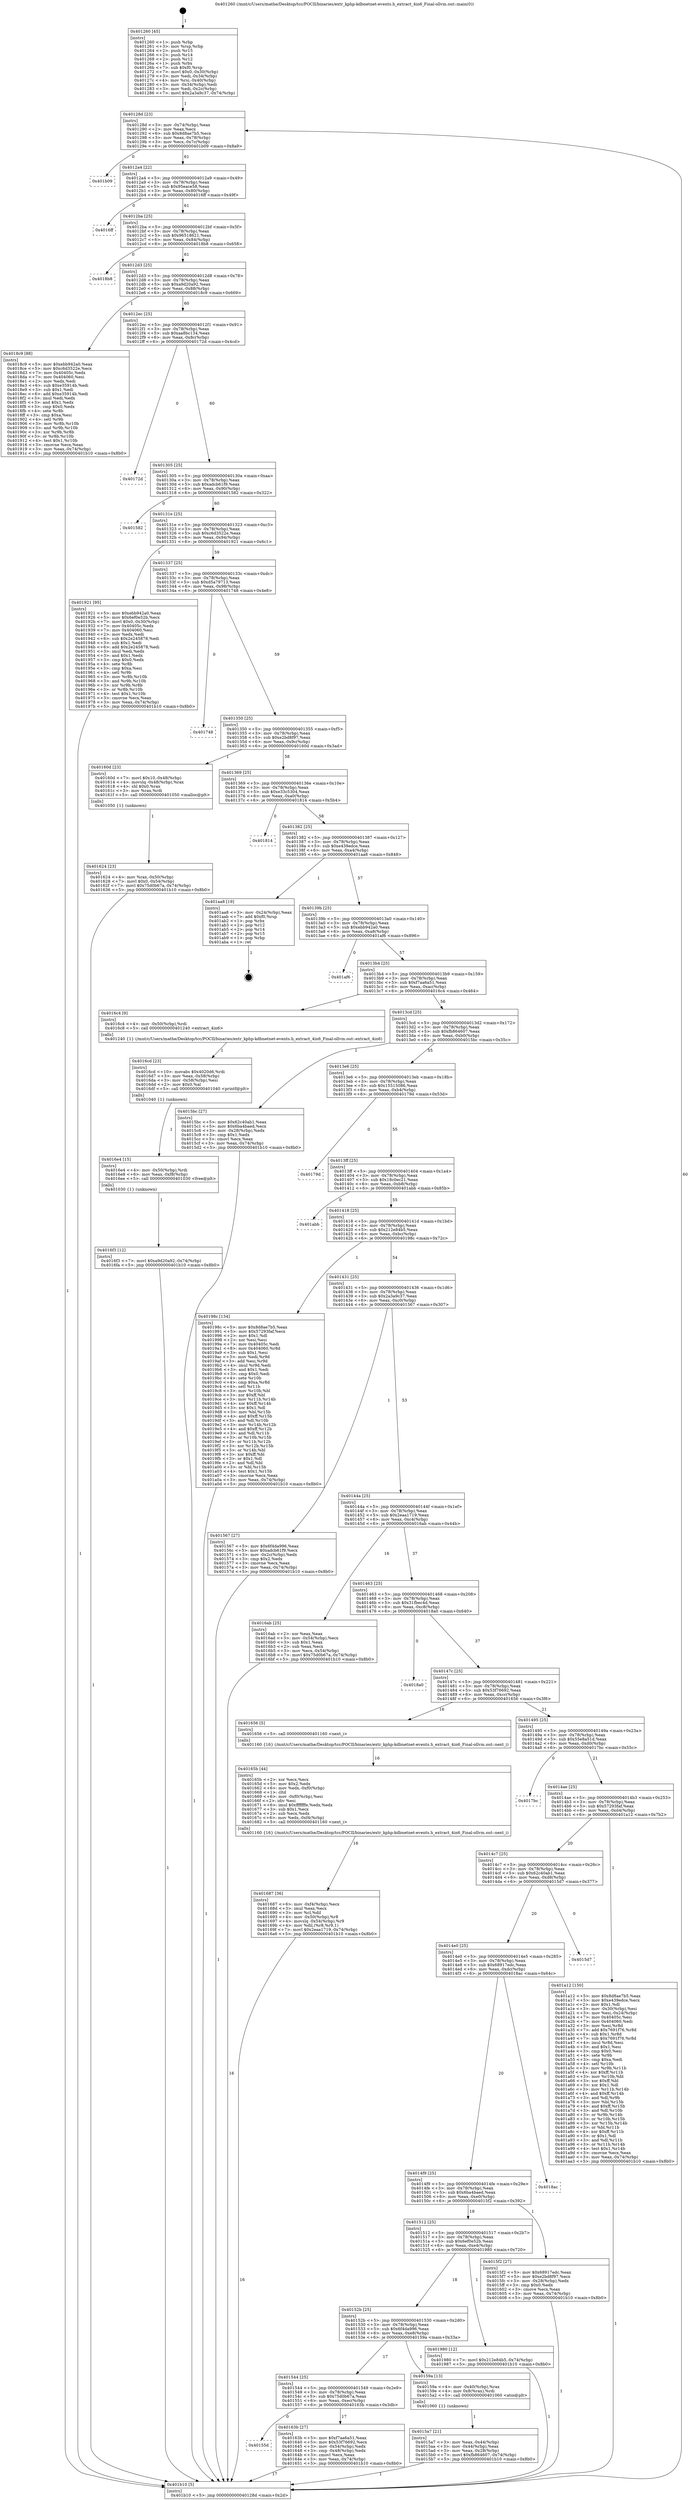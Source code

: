digraph "0x401260" {
  label = "0x401260 (/mnt/c/Users/mathe/Desktop/tcc/POCII/binaries/extr_kphp-kdbnetnet-events.h_extract_4in6_Final-ollvm.out::main(0))"
  labelloc = "t"
  node[shape=record]

  Entry [label="",width=0.3,height=0.3,shape=circle,fillcolor=black,style=filled]
  "0x40128d" [label="{
     0x40128d [23]\l
     | [instrs]\l
     &nbsp;&nbsp;0x40128d \<+3\>: mov -0x74(%rbp),%eax\l
     &nbsp;&nbsp;0x401290 \<+2\>: mov %eax,%ecx\l
     &nbsp;&nbsp;0x401292 \<+6\>: sub $0x8d8ae7b5,%ecx\l
     &nbsp;&nbsp;0x401298 \<+3\>: mov %eax,-0x78(%rbp)\l
     &nbsp;&nbsp;0x40129b \<+3\>: mov %ecx,-0x7c(%rbp)\l
     &nbsp;&nbsp;0x40129e \<+6\>: je 0000000000401b09 \<main+0x8a9\>\l
  }"]
  "0x401b09" [label="{
     0x401b09\l
  }", style=dashed]
  "0x4012a4" [label="{
     0x4012a4 [22]\l
     | [instrs]\l
     &nbsp;&nbsp;0x4012a4 \<+5\>: jmp 00000000004012a9 \<main+0x49\>\l
     &nbsp;&nbsp;0x4012a9 \<+3\>: mov -0x78(%rbp),%eax\l
     &nbsp;&nbsp;0x4012ac \<+5\>: sub $0x95eace58,%eax\l
     &nbsp;&nbsp;0x4012b1 \<+3\>: mov %eax,-0x80(%rbp)\l
     &nbsp;&nbsp;0x4012b4 \<+6\>: je 00000000004016ff \<main+0x49f\>\l
  }"]
  Exit [label="",width=0.3,height=0.3,shape=circle,fillcolor=black,style=filled,peripheries=2]
  "0x4016ff" [label="{
     0x4016ff\l
  }", style=dashed]
  "0x4012ba" [label="{
     0x4012ba [25]\l
     | [instrs]\l
     &nbsp;&nbsp;0x4012ba \<+5\>: jmp 00000000004012bf \<main+0x5f\>\l
     &nbsp;&nbsp;0x4012bf \<+3\>: mov -0x78(%rbp),%eax\l
     &nbsp;&nbsp;0x4012c2 \<+5\>: sub $0x96518621,%eax\l
     &nbsp;&nbsp;0x4012c7 \<+6\>: mov %eax,-0x84(%rbp)\l
     &nbsp;&nbsp;0x4012cd \<+6\>: je 00000000004018b8 \<main+0x658\>\l
  }"]
  "0x4016f3" [label="{
     0x4016f3 [12]\l
     | [instrs]\l
     &nbsp;&nbsp;0x4016f3 \<+7\>: movl $0xa9d20a92,-0x74(%rbp)\l
     &nbsp;&nbsp;0x4016fa \<+5\>: jmp 0000000000401b10 \<main+0x8b0\>\l
  }"]
  "0x4018b8" [label="{
     0x4018b8\l
  }", style=dashed]
  "0x4012d3" [label="{
     0x4012d3 [25]\l
     | [instrs]\l
     &nbsp;&nbsp;0x4012d3 \<+5\>: jmp 00000000004012d8 \<main+0x78\>\l
     &nbsp;&nbsp;0x4012d8 \<+3\>: mov -0x78(%rbp),%eax\l
     &nbsp;&nbsp;0x4012db \<+5\>: sub $0xa9d20a92,%eax\l
     &nbsp;&nbsp;0x4012e0 \<+6\>: mov %eax,-0x88(%rbp)\l
     &nbsp;&nbsp;0x4012e6 \<+6\>: je 00000000004018c9 \<main+0x669\>\l
  }"]
  "0x4016e4" [label="{
     0x4016e4 [15]\l
     | [instrs]\l
     &nbsp;&nbsp;0x4016e4 \<+4\>: mov -0x50(%rbp),%rdi\l
     &nbsp;&nbsp;0x4016e8 \<+6\>: mov %eax,-0xf8(%rbp)\l
     &nbsp;&nbsp;0x4016ee \<+5\>: call 0000000000401030 \<free@plt\>\l
     | [calls]\l
     &nbsp;&nbsp;0x401030 \{1\} (unknown)\l
  }"]
  "0x4018c9" [label="{
     0x4018c9 [88]\l
     | [instrs]\l
     &nbsp;&nbsp;0x4018c9 \<+5\>: mov $0xebb942a0,%eax\l
     &nbsp;&nbsp;0x4018ce \<+5\>: mov $0xc6d3522e,%ecx\l
     &nbsp;&nbsp;0x4018d3 \<+7\>: mov 0x40405c,%edx\l
     &nbsp;&nbsp;0x4018da \<+7\>: mov 0x404060,%esi\l
     &nbsp;&nbsp;0x4018e1 \<+2\>: mov %edx,%edi\l
     &nbsp;&nbsp;0x4018e3 \<+6\>: sub $0xe35914b,%edi\l
     &nbsp;&nbsp;0x4018e9 \<+3\>: sub $0x1,%edi\l
     &nbsp;&nbsp;0x4018ec \<+6\>: add $0xe35914b,%edi\l
     &nbsp;&nbsp;0x4018f2 \<+3\>: imul %edi,%edx\l
     &nbsp;&nbsp;0x4018f5 \<+3\>: and $0x1,%edx\l
     &nbsp;&nbsp;0x4018f8 \<+3\>: cmp $0x0,%edx\l
     &nbsp;&nbsp;0x4018fb \<+4\>: sete %r8b\l
     &nbsp;&nbsp;0x4018ff \<+3\>: cmp $0xa,%esi\l
     &nbsp;&nbsp;0x401902 \<+4\>: setl %r9b\l
     &nbsp;&nbsp;0x401906 \<+3\>: mov %r8b,%r10b\l
     &nbsp;&nbsp;0x401909 \<+3\>: and %r9b,%r10b\l
     &nbsp;&nbsp;0x40190c \<+3\>: xor %r9b,%r8b\l
     &nbsp;&nbsp;0x40190f \<+3\>: or %r8b,%r10b\l
     &nbsp;&nbsp;0x401912 \<+4\>: test $0x1,%r10b\l
     &nbsp;&nbsp;0x401916 \<+3\>: cmovne %ecx,%eax\l
     &nbsp;&nbsp;0x401919 \<+3\>: mov %eax,-0x74(%rbp)\l
     &nbsp;&nbsp;0x40191c \<+5\>: jmp 0000000000401b10 \<main+0x8b0\>\l
  }"]
  "0x4012ec" [label="{
     0x4012ec [25]\l
     | [instrs]\l
     &nbsp;&nbsp;0x4012ec \<+5\>: jmp 00000000004012f1 \<main+0x91\>\l
     &nbsp;&nbsp;0x4012f1 \<+3\>: mov -0x78(%rbp),%eax\l
     &nbsp;&nbsp;0x4012f4 \<+5\>: sub $0xaa8bc134,%eax\l
     &nbsp;&nbsp;0x4012f9 \<+6\>: mov %eax,-0x8c(%rbp)\l
     &nbsp;&nbsp;0x4012ff \<+6\>: je 000000000040172d \<main+0x4cd\>\l
  }"]
  "0x4016cd" [label="{
     0x4016cd [23]\l
     | [instrs]\l
     &nbsp;&nbsp;0x4016cd \<+10\>: movabs $0x4020d6,%rdi\l
     &nbsp;&nbsp;0x4016d7 \<+3\>: mov %eax,-0x58(%rbp)\l
     &nbsp;&nbsp;0x4016da \<+3\>: mov -0x58(%rbp),%esi\l
     &nbsp;&nbsp;0x4016dd \<+2\>: mov $0x0,%al\l
     &nbsp;&nbsp;0x4016df \<+5\>: call 0000000000401040 \<printf@plt\>\l
     | [calls]\l
     &nbsp;&nbsp;0x401040 \{1\} (unknown)\l
  }"]
  "0x40172d" [label="{
     0x40172d\l
  }", style=dashed]
  "0x401305" [label="{
     0x401305 [25]\l
     | [instrs]\l
     &nbsp;&nbsp;0x401305 \<+5\>: jmp 000000000040130a \<main+0xaa\>\l
     &nbsp;&nbsp;0x40130a \<+3\>: mov -0x78(%rbp),%eax\l
     &nbsp;&nbsp;0x40130d \<+5\>: sub $0xadcb61f9,%eax\l
     &nbsp;&nbsp;0x401312 \<+6\>: mov %eax,-0x90(%rbp)\l
     &nbsp;&nbsp;0x401318 \<+6\>: je 0000000000401582 \<main+0x322\>\l
  }"]
  "0x401687" [label="{
     0x401687 [36]\l
     | [instrs]\l
     &nbsp;&nbsp;0x401687 \<+6\>: mov -0xf4(%rbp),%ecx\l
     &nbsp;&nbsp;0x40168d \<+3\>: imul %eax,%ecx\l
     &nbsp;&nbsp;0x401690 \<+3\>: mov %cl,%dil\l
     &nbsp;&nbsp;0x401693 \<+4\>: mov -0x50(%rbp),%r8\l
     &nbsp;&nbsp;0x401697 \<+4\>: movslq -0x54(%rbp),%r9\l
     &nbsp;&nbsp;0x40169b \<+4\>: mov %dil,(%r8,%r9,1)\l
     &nbsp;&nbsp;0x40169f \<+7\>: movl $0x2eaa1719,-0x74(%rbp)\l
     &nbsp;&nbsp;0x4016a6 \<+5\>: jmp 0000000000401b10 \<main+0x8b0\>\l
  }"]
  "0x401582" [label="{
     0x401582\l
  }", style=dashed]
  "0x40131e" [label="{
     0x40131e [25]\l
     | [instrs]\l
     &nbsp;&nbsp;0x40131e \<+5\>: jmp 0000000000401323 \<main+0xc3\>\l
     &nbsp;&nbsp;0x401323 \<+3\>: mov -0x78(%rbp),%eax\l
     &nbsp;&nbsp;0x401326 \<+5\>: sub $0xc6d3522e,%eax\l
     &nbsp;&nbsp;0x40132b \<+6\>: mov %eax,-0x94(%rbp)\l
     &nbsp;&nbsp;0x401331 \<+6\>: je 0000000000401921 \<main+0x6c1\>\l
  }"]
  "0x40165b" [label="{
     0x40165b [44]\l
     | [instrs]\l
     &nbsp;&nbsp;0x40165b \<+2\>: xor %ecx,%ecx\l
     &nbsp;&nbsp;0x40165d \<+5\>: mov $0x2,%edx\l
     &nbsp;&nbsp;0x401662 \<+6\>: mov %edx,-0xf0(%rbp)\l
     &nbsp;&nbsp;0x401668 \<+1\>: cltd\l
     &nbsp;&nbsp;0x401669 \<+6\>: mov -0xf0(%rbp),%esi\l
     &nbsp;&nbsp;0x40166f \<+2\>: idiv %esi\l
     &nbsp;&nbsp;0x401671 \<+6\>: imul $0xfffffffe,%edx,%edx\l
     &nbsp;&nbsp;0x401677 \<+3\>: sub $0x1,%ecx\l
     &nbsp;&nbsp;0x40167a \<+2\>: sub %ecx,%edx\l
     &nbsp;&nbsp;0x40167c \<+6\>: mov %edx,-0xf4(%rbp)\l
     &nbsp;&nbsp;0x401682 \<+5\>: call 0000000000401160 \<next_i\>\l
     | [calls]\l
     &nbsp;&nbsp;0x401160 \{16\} (/mnt/c/Users/mathe/Desktop/tcc/POCII/binaries/extr_kphp-kdbnetnet-events.h_extract_4in6_Final-ollvm.out::next_i)\l
  }"]
  "0x401921" [label="{
     0x401921 [95]\l
     | [instrs]\l
     &nbsp;&nbsp;0x401921 \<+5\>: mov $0xebb942a0,%eax\l
     &nbsp;&nbsp;0x401926 \<+5\>: mov $0x6ef0e52b,%ecx\l
     &nbsp;&nbsp;0x40192b \<+7\>: movl $0x0,-0x30(%rbp)\l
     &nbsp;&nbsp;0x401932 \<+7\>: mov 0x40405c,%edx\l
     &nbsp;&nbsp;0x401939 \<+7\>: mov 0x404060,%esi\l
     &nbsp;&nbsp;0x401940 \<+2\>: mov %edx,%edi\l
     &nbsp;&nbsp;0x401942 \<+6\>: sub $0x2e245878,%edi\l
     &nbsp;&nbsp;0x401948 \<+3\>: sub $0x1,%edi\l
     &nbsp;&nbsp;0x40194b \<+6\>: add $0x2e245878,%edi\l
     &nbsp;&nbsp;0x401951 \<+3\>: imul %edi,%edx\l
     &nbsp;&nbsp;0x401954 \<+3\>: and $0x1,%edx\l
     &nbsp;&nbsp;0x401957 \<+3\>: cmp $0x0,%edx\l
     &nbsp;&nbsp;0x40195a \<+4\>: sete %r8b\l
     &nbsp;&nbsp;0x40195e \<+3\>: cmp $0xa,%esi\l
     &nbsp;&nbsp;0x401961 \<+4\>: setl %r9b\l
     &nbsp;&nbsp;0x401965 \<+3\>: mov %r8b,%r10b\l
     &nbsp;&nbsp;0x401968 \<+3\>: and %r9b,%r10b\l
     &nbsp;&nbsp;0x40196b \<+3\>: xor %r9b,%r8b\l
     &nbsp;&nbsp;0x40196e \<+3\>: or %r8b,%r10b\l
     &nbsp;&nbsp;0x401971 \<+4\>: test $0x1,%r10b\l
     &nbsp;&nbsp;0x401975 \<+3\>: cmovne %ecx,%eax\l
     &nbsp;&nbsp;0x401978 \<+3\>: mov %eax,-0x74(%rbp)\l
     &nbsp;&nbsp;0x40197b \<+5\>: jmp 0000000000401b10 \<main+0x8b0\>\l
  }"]
  "0x401337" [label="{
     0x401337 [25]\l
     | [instrs]\l
     &nbsp;&nbsp;0x401337 \<+5\>: jmp 000000000040133c \<main+0xdc\>\l
     &nbsp;&nbsp;0x40133c \<+3\>: mov -0x78(%rbp),%eax\l
     &nbsp;&nbsp;0x40133f \<+5\>: sub $0xd5a79713,%eax\l
     &nbsp;&nbsp;0x401344 \<+6\>: mov %eax,-0x98(%rbp)\l
     &nbsp;&nbsp;0x40134a \<+6\>: je 0000000000401748 \<main+0x4e8\>\l
  }"]
  "0x40155d" [label="{
     0x40155d\l
  }", style=dashed]
  "0x401748" [label="{
     0x401748\l
  }", style=dashed]
  "0x401350" [label="{
     0x401350 [25]\l
     | [instrs]\l
     &nbsp;&nbsp;0x401350 \<+5\>: jmp 0000000000401355 \<main+0xf5\>\l
     &nbsp;&nbsp;0x401355 \<+3\>: mov -0x78(%rbp),%eax\l
     &nbsp;&nbsp;0x401358 \<+5\>: sub $0xe2bd8f97,%eax\l
     &nbsp;&nbsp;0x40135d \<+6\>: mov %eax,-0x9c(%rbp)\l
     &nbsp;&nbsp;0x401363 \<+6\>: je 000000000040160d \<main+0x3ad\>\l
  }"]
  "0x40163b" [label="{
     0x40163b [27]\l
     | [instrs]\l
     &nbsp;&nbsp;0x40163b \<+5\>: mov $0xf7aa6a51,%eax\l
     &nbsp;&nbsp;0x401640 \<+5\>: mov $0x53f76692,%ecx\l
     &nbsp;&nbsp;0x401645 \<+3\>: mov -0x54(%rbp),%edx\l
     &nbsp;&nbsp;0x401648 \<+3\>: cmp -0x48(%rbp),%edx\l
     &nbsp;&nbsp;0x40164b \<+3\>: cmovl %ecx,%eax\l
     &nbsp;&nbsp;0x40164e \<+3\>: mov %eax,-0x74(%rbp)\l
     &nbsp;&nbsp;0x401651 \<+5\>: jmp 0000000000401b10 \<main+0x8b0\>\l
  }"]
  "0x40160d" [label="{
     0x40160d [23]\l
     | [instrs]\l
     &nbsp;&nbsp;0x40160d \<+7\>: movl $0x10,-0x48(%rbp)\l
     &nbsp;&nbsp;0x401614 \<+4\>: movslq -0x48(%rbp),%rax\l
     &nbsp;&nbsp;0x401618 \<+4\>: shl $0x0,%rax\l
     &nbsp;&nbsp;0x40161c \<+3\>: mov %rax,%rdi\l
     &nbsp;&nbsp;0x40161f \<+5\>: call 0000000000401050 \<malloc@plt\>\l
     | [calls]\l
     &nbsp;&nbsp;0x401050 \{1\} (unknown)\l
  }"]
  "0x401369" [label="{
     0x401369 [25]\l
     | [instrs]\l
     &nbsp;&nbsp;0x401369 \<+5\>: jmp 000000000040136e \<main+0x10e\>\l
     &nbsp;&nbsp;0x40136e \<+3\>: mov -0x78(%rbp),%eax\l
     &nbsp;&nbsp;0x401371 \<+5\>: sub $0xe33c5304,%eax\l
     &nbsp;&nbsp;0x401376 \<+6\>: mov %eax,-0xa0(%rbp)\l
     &nbsp;&nbsp;0x40137c \<+6\>: je 0000000000401814 \<main+0x5b4\>\l
  }"]
  "0x401624" [label="{
     0x401624 [23]\l
     | [instrs]\l
     &nbsp;&nbsp;0x401624 \<+4\>: mov %rax,-0x50(%rbp)\l
     &nbsp;&nbsp;0x401628 \<+7\>: movl $0x0,-0x54(%rbp)\l
     &nbsp;&nbsp;0x40162f \<+7\>: movl $0x75d0b67a,-0x74(%rbp)\l
     &nbsp;&nbsp;0x401636 \<+5\>: jmp 0000000000401b10 \<main+0x8b0\>\l
  }"]
  "0x401814" [label="{
     0x401814\l
  }", style=dashed]
  "0x401382" [label="{
     0x401382 [25]\l
     | [instrs]\l
     &nbsp;&nbsp;0x401382 \<+5\>: jmp 0000000000401387 \<main+0x127\>\l
     &nbsp;&nbsp;0x401387 \<+3\>: mov -0x78(%rbp),%eax\l
     &nbsp;&nbsp;0x40138a \<+5\>: sub $0xe439edce,%eax\l
     &nbsp;&nbsp;0x40138f \<+6\>: mov %eax,-0xa4(%rbp)\l
     &nbsp;&nbsp;0x401395 \<+6\>: je 0000000000401aa8 \<main+0x848\>\l
  }"]
  "0x4015a7" [label="{
     0x4015a7 [21]\l
     | [instrs]\l
     &nbsp;&nbsp;0x4015a7 \<+3\>: mov %eax,-0x44(%rbp)\l
     &nbsp;&nbsp;0x4015aa \<+3\>: mov -0x44(%rbp),%eax\l
     &nbsp;&nbsp;0x4015ad \<+3\>: mov %eax,-0x28(%rbp)\l
     &nbsp;&nbsp;0x4015b0 \<+7\>: movl $0xfb864607,-0x74(%rbp)\l
     &nbsp;&nbsp;0x4015b7 \<+5\>: jmp 0000000000401b10 \<main+0x8b0\>\l
  }"]
  "0x401aa8" [label="{
     0x401aa8 [19]\l
     | [instrs]\l
     &nbsp;&nbsp;0x401aa8 \<+3\>: mov -0x24(%rbp),%eax\l
     &nbsp;&nbsp;0x401aab \<+7\>: add $0xf0,%rsp\l
     &nbsp;&nbsp;0x401ab2 \<+1\>: pop %rbx\l
     &nbsp;&nbsp;0x401ab3 \<+2\>: pop %r12\l
     &nbsp;&nbsp;0x401ab5 \<+2\>: pop %r14\l
     &nbsp;&nbsp;0x401ab7 \<+2\>: pop %r15\l
     &nbsp;&nbsp;0x401ab9 \<+1\>: pop %rbp\l
     &nbsp;&nbsp;0x401aba \<+1\>: ret\l
  }"]
  "0x40139b" [label="{
     0x40139b [25]\l
     | [instrs]\l
     &nbsp;&nbsp;0x40139b \<+5\>: jmp 00000000004013a0 \<main+0x140\>\l
     &nbsp;&nbsp;0x4013a0 \<+3\>: mov -0x78(%rbp),%eax\l
     &nbsp;&nbsp;0x4013a3 \<+5\>: sub $0xebb942a0,%eax\l
     &nbsp;&nbsp;0x4013a8 \<+6\>: mov %eax,-0xa8(%rbp)\l
     &nbsp;&nbsp;0x4013ae \<+6\>: je 0000000000401af6 \<main+0x896\>\l
  }"]
  "0x401544" [label="{
     0x401544 [25]\l
     | [instrs]\l
     &nbsp;&nbsp;0x401544 \<+5\>: jmp 0000000000401549 \<main+0x2e9\>\l
     &nbsp;&nbsp;0x401549 \<+3\>: mov -0x78(%rbp),%eax\l
     &nbsp;&nbsp;0x40154c \<+5\>: sub $0x75d0b67a,%eax\l
     &nbsp;&nbsp;0x401551 \<+6\>: mov %eax,-0xec(%rbp)\l
     &nbsp;&nbsp;0x401557 \<+6\>: je 000000000040163b \<main+0x3db\>\l
  }"]
  "0x401af6" [label="{
     0x401af6\l
  }", style=dashed]
  "0x4013b4" [label="{
     0x4013b4 [25]\l
     | [instrs]\l
     &nbsp;&nbsp;0x4013b4 \<+5\>: jmp 00000000004013b9 \<main+0x159\>\l
     &nbsp;&nbsp;0x4013b9 \<+3\>: mov -0x78(%rbp),%eax\l
     &nbsp;&nbsp;0x4013bc \<+5\>: sub $0xf7aa6a51,%eax\l
     &nbsp;&nbsp;0x4013c1 \<+6\>: mov %eax,-0xac(%rbp)\l
     &nbsp;&nbsp;0x4013c7 \<+6\>: je 00000000004016c4 \<main+0x464\>\l
  }"]
  "0x40159a" [label="{
     0x40159a [13]\l
     | [instrs]\l
     &nbsp;&nbsp;0x40159a \<+4\>: mov -0x40(%rbp),%rax\l
     &nbsp;&nbsp;0x40159e \<+4\>: mov 0x8(%rax),%rdi\l
     &nbsp;&nbsp;0x4015a2 \<+5\>: call 0000000000401060 \<atoi@plt\>\l
     | [calls]\l
     &nbsp;&nbsp;0x401060 \{1\} (unknown)\l
  }"]
  "0x4016c4" [label="{
     0x4016c4 [9]\l
     | [instrs]\l
     &nbsp;&nbsp;0x4016c4 \<+4\>: mov -0x50(%rbp),%rdi\l
     &nbsp;&nbsp;0x4016c8 \<+5\>: call 0000000000401240 \<extract_4in6\>\l
     | [calls]\l
     &nbsp;&nbsp;0x401240 \{1\} (/mnt/c/Users/mathe/Desktop/tcc/POCII/binaries/extr_kphp-kdbnetnet-events.h_extract_4in6_Final-ollvm.out::extract_4in6)\l
  }"]
  "0x4013cd" [label="{
     0x4013cd [25]\l
     | [instrs]\l
     &nbsp;&nbsp;0x4013cd \<+5\>: jmp 00000000004013d2 \<main+0x172\>\l
     &nbsp;&nbsp;0x4013d2 \<+3\>: mov -0x78(%rbp),%eax\l
     &nbsp;&nbsp;0x4013d5 \<+5\>: sub $0xfb864607,%eax\l
     &nbsp;&nbsp;0x4013da \<+6\>: mov %eax,-0xb0(%rbp)\l
     &nbsp;&nbsp;0x4013e0 \<+6\>: je 00000000004015bc \<main+0x35c\>\l
  }"]
  "0x40152b" [label="{
     0x40152b [25]\l
     | [instrs]\l
     &nbsp;&nbsp;0x40152b \<+5\>: jmp 0000000000401530 \<main+0x2d0\>\l
     &nbsp;&nbsp;0x401530 \<+3\>: mov -0x78(%rbp),%eax\l
     &nbsp;&nbsp;0x401533 \<+5\>: sub $0x6f4da996,%eax\l
     &nbsp;&nbsp;0x401538 \<+6\>: mov %eax,-0xe8(%rbp)\l
     &nbsp;&nbsp;0x40153e \<+6\>: je 000000000040159a \<main+0x33a\>\l
  }"]
  "0x4015bc" [label="{
     0x4015bc [27]\l
     | [instrs]\l
     &nbsp;&nbsp;0x4015bc \<+5\>: mov $0x62c40ab1,%eax\l
     &nbsp;&nbsp;0x4015c1 \<+5\>: mov $0x6ba4baed,%ecx\l
     &nbsp;&nbsp;0x4015c6 \<+3\>: mov -0x28(%rbp),%edx\l
     &nbsp;&nbsp;0x4015c9 \<+3\>: cmp $0x1,%edx\l
     &nbsp;&nbsp;0x4015cc \<+3\>: cmovl %ecx,%eax\l
     &nbsp;&nbsp;0x4015cf \<+3\>: mov %eax,-0x74(%rbp)\l
     &nbsp;&nbsp;0x4015d2 \<+5\>: jmp 0000000000401b10 \<main+0x8b0\>\l
  }"]
  "0x4013e6" [label="{
     0x4013e6 [25]\l
     | [instrs]\l
     &nbsp;&nbsp;0x4013e6 \<+5\>: jmp 00000000004013eb \<main+0x18b\>\l
     &nbsp;&nbsp;0x4013eb \<+3\>: mov -0x78(%rbp),%eax\l
     &nbsp;&nbsp;0x4013ee \<+5\>: sub $0x15515086,%eax\l
     &nbsp;&nbsp;0x4013f3 \<+6\>: mov %eax,-0xb4(%rbp)\l
     &nbsp;&nbsp;0x4013f9 \<+6\>: je 000000000040179d \<main+0x53d\>\l
  }"]
  "0x401980" [label="{
     0x401980 [12]\l
     | [instrs]\l
     &nbsp;&nbsp;0x401980 \<+7\>: movl $0x212e84b5,-0x74(%rbp)\l
     &nbsp;&nbsp;0x401987 \<+5\>: jmp 0000000000401b10 \<main+0x8b0\>\l
  }"]
  "0x40179d" [label="{
     0x40179d\l
  }", style=dashed]
  "0x4013ff" [label="{
     0x4013ff [25]\l
     | [instrs]\l
     &nbsp;&nbsp;0x4013ff \<+5\>: jmp 0000000000401404 \<main+0x1a4\>\l
     &nbsp;&nbsp;0x401404 \<+3\>: mov -0x78(%rbp),%eax\l
     &nbsp;&nbsp;0x401407 \<+5\>: sub $0x18c0ec21,%eax\l
     &nbsp;&nbsp;0x40140c \<+6\>: mov %eax,-0xb8(%rbp)\l
     &nbsp;&nbsp;0x401412 \<+6\>: je 0000000000401abb \<main+0x85b\>\l
  }"]
  "0x401512" [label="{
     0x401512 [25]\l
     | [instrs]\l
     &nbsp;&nbsp;0x401512 \<+5\>: jmp 0000000000401517 \<main+0x2b7\>\l
     &nbsp;&nbsp;0x401517 \<+3\>: mov -0x78(%rbp),%eax\l
     &nbsp;&nbsp;0x40151a \<+5\>: sub $0x6ef0e52b,%eax\l
     &nbsp;&nbsp;0x40151f \<+6\>: mov %eax,-0xe4(%rbp)\l
     &nbsp;&nbsp;0x401525 \<+6\>: je 0000000000401980 \<main+0x720\>\l
  }"]
  "0x401abb" [label="{
     0x401abb\l
  }", style=dashed]
  "0x401418" [label="{
     0x401418 [25]\l
     | [instrs]\l
     &nbsp;&nbsp;0x401418 \<+5\>: jmp 000000000040141d \<main+0x1bd\>\l
     &nbsp;&nbsp;0x40141d \<+3\>: mov -0x78(%rbp),%eax\l
     &nbsp;&nbsp;0x401420 \<+5\>: sub $0x212e84b5,%eax\l
     &nbsp;&nbsp;0x401425 \<+6\>: mov %eax,-0xbc(%rbp)\l
     &nbsp;&nbsp;0x40142b \<+6\>: je 000000000040198c \<main+0x72c\>\l
  }"]
  "0x4015f2" [label="{
     0x4015f2 [27]\l
     | [instrs]\l
     &nbsp;&nbsp;0x4015f2 \<+5\>: mov $0x68917edc,%eax\l
     &nbsp;&nbsp;0x4015f7 \<+5\>: mov $0xe2bd8f97,%ecx\l
     &nbsp;&nbsp;0x4015fc \<+3\>: mov -0x28(%rbp),%edx\l
     &nbsp;&nbsp;0x4015ff \<+3\>: cmp $0x0,%edx\l
     &nbsp;&nbsp;0x401602 \<+3\>: cmove %ecx,%eax\l
     &nbsp;&nbsp;0x401605 \<+3\>: mov %eax,-0x74(%rbp)\l
     &nbsp;&nbsp;0x401608 \<+5\>: jmp 0000000000401b10 \<main+0x8b0\>\l
  }"]
  "0x40198c" [label="{
     0x40198c [134]\l
     | [instrs]\l
     &nbsp;&nbsp;0x40198c \<+5\>: mov $0x8d8ae7b5,%eax\l
     &nbsp;&nbsp;0x401991 \<+5\>: mov $0x57293faf,%ecx\l
     &nbsp;&nbsp;0x401996 \<+2\>: mov $0x1,%dl\l
     &nbsp;&nbsp;0x401998 \<+2\>: xor %esi,%esi\l
     &nbsp;&nbsp;0x40199a \<+7\>: mov 0x40405c,%edi\l
     &nbsp;&nbsp;0x4019a1 \<+8\>: mov 0x404060,%r8d\l
     &nbsp;&nbsp;0x4019a9 \<+3\>: sub $0x1,%esi\l
     &nbsp;&nbsp;0x4019ac \<+3\>: mov %edi,%r9d\l
     &nbsp;&nbsp;0x4019af \<+3\>: add %esi,%r9d\l
     &nbsp;&nbsp;0x4019b2 \<+4\>: imul %r9d,%edi\l
     &nbsp;&nbsp;0x4019b6 \<+3\>: and $0x1,%edi\l
     &nbsp;&nbsp;0x4019b9 \<+3\>: cmp $0x0,%edi\l
     &nbsp;&nbsp;0x4019bc \<+4\>: sete %r10b\l
     &nbsp;&nbsp;0x4019c0 \<+4\>: cmp $0xa,%r8d\l
     &nbsp;&nbsp;0x4019c4 \<+4\>: setl %r11b\l
     &nbsp;&nbsp;0x4019c8 \<+3\>: mov %r10b,%bl\l
     &nbsp;&nbsp;0x4019cb \<+3\>: xor $0xff,%bl\l
     &nbsp;&nbsp;0x4019ce \<+3\>: mov %r11b,%r14b\l
     &nbsp;&nbsp;0x4019d1 \<+4\>: xor $0xff,%r14b\l
     &nbsp;&nbsp;0x4019d5 \<+3\>: xor $0x1,%dl\l
     &nbsp;&nbsp;0x4019d8 \<+3\>: mov %bl,%r15b\l
     &nbsp;&nbsp;0x4019db \<+4\>: and $0xff,%r15b\l
     &nbsp;&nbsp;0x4019df \<+3\>: and %dl,%r10b\l
     &nbsp;&nbsp;0x4019e2 \<+3\>: mov %r14b,%r12b\l
     &nbsp;&nbsp;0x4019e5 \<+4\>: and $0xff,%r12b\l
     &nbsp;&nbsp;0x4019e9 \<+3\>: and %dl,%r11b\l
     &nbsp;&nbsp;0x4019ec \<+3\>: or %r10b,%r15b\l
     &nbsp;&nbsp;0x4019ef \<+3\>: or %r11b,%r12b\l
     &nbsp;&nbsp;0x4019f2 \<+3\>: xor %r12b,%r15b\l
     &nbsp;&nbsp;0x4019f5 \<+3\>: or %r14b,%bl\l
     &nbsp;&nbsp;0x4019f8 \<+3\>: xor $0xff,%bl\l
     &nbsp;&nbsp;0x4019fb \<+3\>: or $0x1,%dl\l
     &nbsp;&nbsp;0x4019fe \<+2\>: and %dl,%bl\l
     &nbsp;&nbsp;0x401a00 \<+3\>: or %bl,%r15b\l
     &nbsp;&nbsp;0x401a03 \<+4\>: test $0x1,%r15b\l
     &nbsp;&nbsp;0x401a07 \<+3\>: cmovne %ecx,%eax\l
     &nbsp;&nbsp;0x401a0a \<+3\>: mov %eax,-0x74(%rbp)\l
     &nbsp;&nbsp;0x401a0d \<+5\>: jmp 0000000000401b10 \<main+0x8b0\>\l
  }"]
  "0x401431" [label="{
     0x401431 [25]\l
     | [instrs]\l
     &nbsp;&nbsp;0x401431 \<+5\>: jmp 0000000000401436 \<main+0x1d6\>\l
     &nbsp;&nbsp;0x401436 \<+3\>: mov -0x78(%rbp),%eax\l
     &nbsp;&nbsp;0x401439 \<+5\>: sub $0x2a3a9c37,%eax\l
     &nbsp;&nbsp;0x40143e \<+6\>: mov %eax,-0xc0(%rbp)\l
     &nbsp;&nbsp;0x401444 \<+6\>: je 0000000000401567 \<main+0x307\>\l
  }"]
  "0x4014f9" [label="{
     0x4014f9 [25]\l
     | [instrs]\l
     &nbsp;&nbsp;0x4014f9 \<+5\>: jmp 00000000004014fe \<main+0x29e\>\l
     &nbsp;&nbsp;0x4014fe \<+3\>: mov -0x78(%rbp),%eax\l
     &nbsp;&nbsp;0x401501 \<+5\>: sub $0x6ba4baed,%eax\l
     &nbsp;&nbsp;0x401506 \<+6\>: mov %eax,-0xe0(%rbp)\l
     &nbsp;&nbsp;0x40150c \<+6\>: je 00000000004015f2 \<main+0x392\>\l
  }"]
  "0x401567" [label="{
     0x401567 [27]\l
     | [instrs]\l
     &nbsp;&nbsp;0x401567 \<+5\>: mov $0x6f4da996,%eax\l
     &nbsp;&nbsp;0x40156c \<+5\>: mov $0xadcb61f9,%ecx\l
     &nbsp;&nbsp;0x401571 \<+3\>: mov -0x2c(%rbp),%edx\l
     &nbsp;&nbsp;0x401574 \<+3\>: cmp $0x2,%edx\l
     &nbsp;&nbsp;0x401577 \<+3\>: cmovne %ecx,%eax\l
     &nbsp;&nbsp;0x40157a \<+3\>: mov %eax,-0x74(%rbp)\l
     &nbsp;&nbsp;0x40157d \<+5\>: jmp 0000000000401b10 \<main+0x8b0\>\l
  }"]
  "0x40144a" [label="{
     0x40144a [25]\l
     | [instrs]\l
     &nbsp;&nbsp;0x40144a \<+5\>: jmp 000000000040144f \<main+0x1ef\>\l
     &nbsp;&nbsp;0x40144f \<+3\>: mov -0x78(%rbp),%eax\l
     &nbsp;&nbsp;0x401452 \<+5\>: sub $0x2eaa1719,%eax\l
     &nbsp;&nbsp;0x401457 \<+6\>: mov %eax,-0xc4(%rbp)\l
     &nbsp;&nbsp;0x40145d \<+6\>: je 00000000004016ab \<main+0x44b\>\l
  }"]
  "0x401b10" [label="{
     0x401b10 [5]\l
     | [instrs]\l
     &nbsp;&nbsp;0x401b10 \<+5\>: jmp 000000000040128d \<main+0x2d\>\l
  }"]
  "0x401260" [label="{
     0x401260 [45]\l
     | [instrs]\l
     &nbsp;&nbsp;0x401260 \<+1\>: push %rbp\l
     &nbsp;&nbsp;0x401261 \<+3\>: mov %rsp,%rbp\l
     &nbsp;&nbsp;0x401264 \<+2\>: push %r15\l
     &nbsp;&nbsp;0x401266 \<+2\>: push %r14\l
     &nbsp;&nbsp;0x401268 \<+2\>: push %r12\l
     &nbsp;&nbsp;0x40126a \<+1\>: push %rbx\l
     &nbsp;&nbsp;0x40126b \<+7\>: sub $0xf0,%rsp\l
     &nbsp;&nbsp;0x401272 \<+7\>: movl $0x0,-0x30(%rbp)\l
     &nbsp;&nbsp;0x401279 \<+3\>: mov %edi,-0x34(%rbp)\l
     &nbsp;&nbsp;0x40127c \<+4\>: mov %rsi,-0x40(%rbp)\l
     &nbsp;&nbsp;0x401280 \<+3\>: mov -0x34(%rbp),%edi\l
     &nbsp;&nbsp;0x401283 \<+3\>: mov %edi,-0x2c(%rbp)\l
     &nbsp;&nbsp;0x401286 \<+7\>: movl $0x2a3a9c37,-0x74(%rbp)\l
  }"]
  "0x4018ac" [label="{
     0x4018ac\l
  }", style=dashed]
  "0x4016ab" [label="{
     0x4016ab [25]\l
     | [instrs]\l
     &nbsp;&nbsp;0x4016ab \<+2\>: xor %eax,%eax\l
     &nbsp;&nbsp;0x4016ad \<+3\>: mov -0x54(%rbp),%ecx\l
     &nbsp;&nbsp;0x4016b0 \<+3\>: sub $0x1,%eax\l
     &nbsp;&nbsp;0x4016b3 \<+2\>: sub %eax,%ecx\l
     &nbsp;&nbsp;0x4016b5 \<+3\>: mov %ecx,-0x54(%rbp)\l
     &nbsp;&nbsp;0x4016b8 \<+7\>: movl $0x75d0b67a,-0x74(%rbp)\l
     &nbsp;&nbsp;0x4016bf \<+5\>: jmp 0000000000401b10 \<main+0x8b0\>\l
  }"]
  "0x401463" [label="{
     0x401463 [25]\l
     | [instrs]\l
     &nbsp;&nbsp;0x401463 \<+5\>: jmp 0000000000401468 \<main+0x208\>\l
     &nbsp;&nbsp;0x401468 \<+3\>: mov -0x78(%rbp),%eax\l
     &nbsp;&nbsp;0x40146b \<+5\>: sub $0x31fbec4d,%eax\l
     &nbsp;&nbsp;0x401470 \<+6\>: mov %eax,-0xc8(%rbp)\l
     &nbsp;&nbsp;0x401476 \<+6\>: je 00000000004018a0 \<main+0x640\>\l
  }"]
  "0x4014e0" [label="{
     0x4014e0 [25]\l
     | [instrs]\l
     &nbsp;&nbsp;0x4014e0 \<+5\>: jmp 00000000004014e5 \<main+0x285\>\l
     &nbsp;&nbsp;0x4014e5 \<+3\>: mov -0x78(%rbp),%eax\l
     &nbsp;&nbsp;0x4014e8 \<+5\>: sub $0x68917edc,%eax\l
     &nbsp;&nbsp;0x4014ed \<+6\>: mov %eax,-0xdc(%rbp)\l
     &nbsp;&nbsp;0x4014f3 \<+6\>: je 00000000004018ac \<main+0x64c\>\l
  }"]
  "0x4018a0" [label="{
     0x4018a0\l
  }", style=dashed]
  "0x40147c" [label="{
     0x40147c [25]\l
     | [instrs]\l
     &nbsp;&nbsp;0x40147c \<+5\>: jmp 0000000000401481 \<main+0x221\>\l
     &nbsp;&nbsp;0x401481 \<+3\>: mov -0x78(%rbp),%eax\l
     &nbsp;&nbsp;0x401484 \<+5\>: sub $0x53f76692,%eax\l
     &nbsp;&nbsp;0x401489 \<+6\>: mov %eax,-0xcc(%rbp)\l
     &nbsp;&nbsp;0x40148f \<+6\>: je 0000000000401656 \<main+0x3f6\>\l
  }"]
  "0x4015d7" [label="{
     0x4015d7\l
  }", style=dashed]
  "0x401656" [label="{
     0x401656 [5]\l
     | [instrs]\l
     &nbsp;&nbsp;0x401656 \<+5\>: call 0000000000401160 \<next_i\>\l
     | [calls]\l
     &nbsp;&nbsp;0x401160 \{16\} (/mnt/c/Users/mathe/Desktop/tcc/POCII/binaries/extr_kphp-kdbnetnet-events.h_extract_4in6_Final-ollvm.out::next_i)\l
  }"]
  "0x401495" [label="{
     0x401495 [25]\l
     | [instrs]\l
     &nbsp;&nbsp;0x401495 \<+5\>: jmp 000000000040149a \<main+0x23a\>\l
     &nbsp;&nbsp;0x40149a \<+3\>: mov -0x78(%rbp),%eax\l
     &nbsp;&nbsp;0x40149d \<+5\>: sub $0x55e8a51d,%eax\l
     &nbsp;&nbsp;0x4014a2 \<+6\>: mov %eax,-0xd0(%rbp)\l
     &nbsp;&nbsp;0x4014a8 \<+6\>: je 00000000004017bc \<main+0x55c\>\l
  }"]
  "0x4014c7" [label="{
     0x4014c7 [25]\l
     | [instrs]\l
     &nbsp;&nbsp;0x4014c7 \<+5\>: jmp 00000000004014cc \<main+0x26c\>\l
     &nbsp;&nbsp;0x4014cc \<+3\>: mov -0x78(%rbp),%eax\l
     &nbsp;&nbsp;0x4014cf \<+5\>: sub $0x62c40ab1,%eax\l
     &nbsp;&nbsp;0x4014d4 \<+6\>: mov %eax,-0xd8(%rbp)\l
     &nbsp;&nbsp;0x4014da \<+6\>: je 00000000004015d7 \<main+0x377\>\l
  }"]
  "0x4017bc" [label="{
     0x4017bc\l
  }", style=dashed]
  "0x4014ae" [label="{
     0x4014ae [25]\l
     | [instrs]\l
     &nbsp;&nbsp;0x4014ae \<+5\>: jmp 00000000004014b3 \<main+0x253\>\l
     &nbsp;&nbsp;0x4014b3 \<+3\>: mov -0x78(%rbp),%eax\l
     &nbsp;&nbsp;0x4014b6 \<+5\>: sub $0x57293faf,%eax\l
     &nbsp;&nbsp;0x4014bb \<+6\>: mov %eax,-0xd4(%rbp)\l
     &nbsp;&nbsp;0x4014c1 \<+6\>: je 0000000000401a12 \<main+0x7b2\>\l
  }"]
  "0x401a12" [label="{
     0x401a12 [150]\l
     | [instrs]\l
     &nbsp;&nbsp;0x401a12 \<+5\>: mov $0x8d8ae7b5,%eax\l
     &nbsp;&nbsp;0x401a17 \<+5\>: mov $0xe439edce,%ecx\l
     &nbsp;&nbsp;0x401a1c \<+2\>: mov $0x1,%dl\l
     &nbsp;&nbsp;0x401a1e \<+3\>: mov -0x30(%rbp),%esi\l
     &nbsp;&nbsp;0x401a21 \<+3\>: mov %esi,-0x24(%rbp)\l
     &nbsp;&nbsp;0x401a24 \<+7\>: mov 0x40405c,%esi\l
     &nbsp;&nbsp;0x401a2b \<+7\>: mov 0x404060,%edi\l
     &nbsp;&nbsp;0x401a32 \<+3\>: mov %esi,%r8d\l
     &nbsp;&nbsp;0x401a35 \<+7\>: add $0x7691f76,%r8d\l
     &nbsp;&nbsp;0x401a3c \<+4\>: sub $0x1,%r8d\l
     &nbsp;&nbsp;0x401a40 \<+7\>: sub $0x7691f76,%r8d\l
     &nbsp;&nbsp;0x401a47 \<+4\>: imul %r8d,%esi\l
     &nbsp;&nbsp;0x401a4b \<+3\>: and $0x1,%esi\l
     &nbsp;&nbsp;0x401a4e \<+3\>: cmp $0x0,%esi\l
     &nbsp;&nbsp;0x401a51 \<+4\>: sete %r9b\l
     &nbsp;&nbsp;0x401a55 \<+3\>: cmp $0xa,%edi\l
     &nbsp;&nbsp;0x401a58 \<+4\>: setl %r10b\l
     &nbsp;&nbsp;0x401a5c \<+3\>: mov %r9b,%r11b\l
     &nbsp;&nbsp;0x401a5f \<+4\>: xor $0xff,%r11b\l
     &nbsp;&nbsp;0x401a63 \<+3\>: mov %r10b,%bl\l
     &nbsp;&nbsp;0x401a66 \<+3\>: xor $0xff,%bl\l
     &nbsp;&nbsp;0x401a69 \<+3\>: xor $0x1,%dl\l
     &nbsp;&nbsp;0x401a6c \<+3\>: mov %r11b,%r14b\l
     &nbsp;&nbsp;0x401a6f \<+4\>: and $0xff,%r14b\l
     &nbsp;&nbsp;0x401a73 \<+3\>: and %dl,%r9b\l
     &nbsp;&nbsp;0x401a76 \<+3\>: mov %bl,%r15b\l
     &nbsp;&nbsp;0x401a79 \<+4\>: and $0xff,%r15b\l
     &nbsp;&nbsp;0x401a7d \<+3\>: and %dl,%r10b\l
     &nbsp;&nbsp;0x401a80 \<+3\>: or %r9b,%r14b\l
     &nbsp;&nbsp;0x401a83 \<+3\>: or %r10b,%r15b\l
     &nbsp;&nbsp;0x401a86 \<+3\>: xor %r15b,%r14b\l
     &nbsp;&nbsp;0x401a89 \<+3\>: or %bl,%r11b\l
     &nbsp;&nbsp;0x401a8c \<+4\>: xor $0xff,%r11b\l
     &nbsp;&nbsp;0x401a90 \<+3\>: or $0x1,%dl\l
     &nbsp;&nbsp;0x401a93 \<+3\>: and %dl,%r11b\l
     &nbsp;&nbsp;0x401a96 \<+3\>: or %r11b,%r14b\l
     &nbsp;&nbsp;0x401a99 \<+4\>: test $0x1,%r14b\l
     &nbsp;&nbsp;0x401a9d \<+3\>: cmovne %ecx,%eax\l
     &nbsp;&nbsp;0x401aa0 \<+3\>: mov %eax,-0x74(%rbp)\l
     &nbsp;&nbsp;0x401aa3 \<+5\>: jmp 0000000000401b10 \<main+0x8b0\>\l
  }"]
  Entry -> "0x401260" [label=" 1"]
  "0x40128d" -> "0x401b09" [label=" 0"]
  "0x40128d" -> "0x4012a4" [label=" 61"]
  "0x401aa8" -> Exit [label=" 1"]
  "0x4012a4" -> "0x4016ff" [label=" 0"]
  "0x4012a4" -> "0x4012ba" [label=" 61"]
  "0x401a12" -> "0x401b10" [label=" 1"]
  "0x4012ba" -> "0x4018b8" [label=" 0"]
  "0x4012ba" -> "0x4012d3" [label=" 61"]
  "0x40198c" -> "0x401b10" [label=" 1"]
  "0x4012d3" -> "0x4018c9" [label=" 1"]
  "0x4012d3" -> "0x4012ec" [label=" 60"]
  "0x401980" -> "0x401b10" [label=" 1"]
  "0x4012ec" -> "0x40172d" [label=" 0"]
  "0x4012ec" -> "0x401305" [label=" 60"]
  "0x401921" -> "0x401b10" [label=" 1"]
  "0x401305" -> "0x401582" [label=" 0"]
  "0x401305" -> "0x40131e" [label=" 60"]
  "0x4018c9" -> "0x401b10" [label=" 1"]
  "0x40131e" -> "0x401921" [label=" 1"]
  "0x40131e" -> "0x401337" [label=" 59"]
  "0x4016f3" -> "0x401b10" [label=" 1"]
  "0x401337" -> "0x401748" [label=" 0"]
  "0x401337" -> "0x401350" [label=" 59"]
  "0x4016e4" -> "0x4016f3" [label=" 1"]
  "0x401350" -> "0x40160d" [label=" 1"]
  "0x401350" -> "0x401369" [label=" 58"]
  "0x4016cd" -> "0x4016e4" [label=" 1"]
  "0x401369" -> "0x401814" [label=" 0"]
  "0x401369" -> "0x401382" [label=" 58"]
  "0x4016ab" -> "0x401b10" [label=" 16"]
  "0x401382" -> "0x401aa8" [label=" 1"]
  "0x401382" -> "0x40139b" [label=" 57"]
  "0x401687" -> "0x401b10" [label=" 16"]
  "0x40139b" -> "0x401af6" [label=" 0"]
  "0x40139b" -> "0x4013b4" [label=" 57"]
  "0x40165b" -> "0x401687" [label=" 16"]
  "0x4013b4" -> "0x4016c4" [label=" 1"]
  "0x4013b4" -> "0x4013cd" [label=" 56"]
  "0x401656" -> "0x40165b" [label=" 16"]
  "0x4013cd" -> "0x4015bc" [label=" 1"]
  "0x4013cd" -> "0x4013e6" [label=" 55"]
  "0x401544" -> "0x40155d" [label=" 0"]
  "0x4013e6" -> "0x40179d" [label=" 0"]
  "0x4013e6" -> "0x4013ff" [label=" 55"]
  "0x401544" -> "0x40163b" [label=" 17"]
  "0x4013ff" -> "0x401abb" [label=" 0"]
  "0x4013ff" -> "0x401418" [label=" 55"]
  "0x401624" -> "0x401b10" [label=" 1"]
  "0x401418" -> "0x40198c" [label=" 1"]
  "0x401418" -> "0x401431" [label=" 54"]
  "0x40160d" -> "0x401624" [label=" 1"]
  "0x401431" -> "0x401567" [label=" 1"]
  "0x401431" -> "0x40144a" [label=" 53"]
  "0x401567" -> "0x401b10" [label=" 1"]
  "0x401260" -> "0x40128d" [label=" 1"]
  "0x401b10" -> "0x40128d" [label=" 60"]
  "0x4015bc" -> "0x401b10" [label=" 1"]
  "0x40144a" -> "0x4016ab" [label=" 16"]
  "0x40144a" -> "0x401463" [label=" 37"]
  "0x4015a7" -> "0x401b10" [label=" 1"]
  "0x401463" -> "0x4018a0" [label=" 0"]
  "0x401463" -> "0x40147c" [label=" 37"]
  "0x40152b" -> "0x401544" [label=" 17"]
  "0x40147c" -> "0x401656" [label=" 16"]
  "0x40147c" -> "0x401495" [label=" 21"]
  "0x40152b" -> "0x40159a" [label=" 1"]
  "0x401495" -> "0x4017bc" [label=" 0"]
  "0x401495" -> "0x4014ae" [label=" 21"]
  "0x401512" -> "0x40152b" [label=" 18"]
  "0x4014ae" -> "0x401a12" [label=" 1"]
  "0x4014ae" -> "0x4014c7" [label=" 20"]
  "0x40163b" -> "0x401b10" [label=" 17"]
  "0x4014c7" -> "0x4015d7" [label=" 0"]
  "0x4014c7" -> "0x4014e0" [label=" 20"]
  "0x40159a" -> "0x4015a7" [label=" 1"]
  "0x4014e0" -> "0x4018ac" [label=" 0"]
  "0x4014e0" -> "0x4014f9" [label=" 20"]
  "0x4015f2" -> "0x401b10" [label=" 1"]
  "0x4014f9" -> "0x4015f2" [label=" 1"]
  "0x4014f9" -> "0x401512" [label=" 19"]
  "0x4016c4" -> "0x4016cd" [label=" 1"]
  "0x401512" -> "0x401980" [label=" 1"]
}

